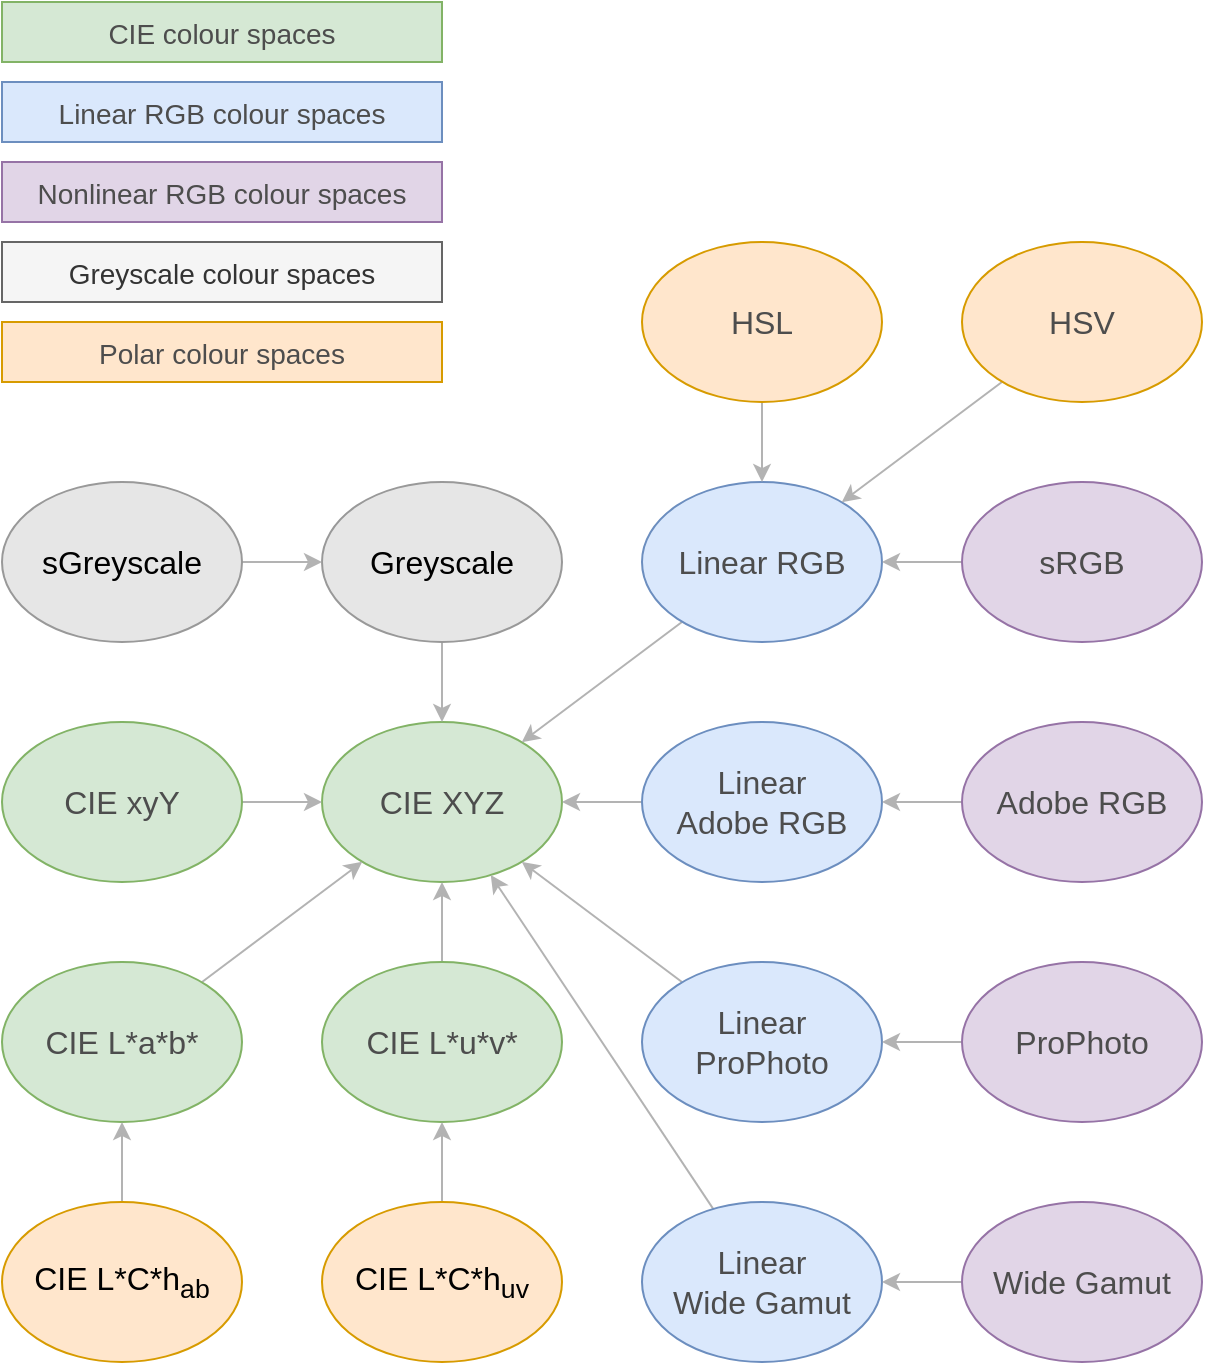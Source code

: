 <mxfile version="20.3.0" type="device"><diagram id="Pf03Co7wrEZyGWiGNzQr" name="Page-1"><mxGraphModel dx="1037" dy="1077" grid="1" gridSize="10" guides="1" tooltips="1" connect="1" arrows="1" fold="1" page="1" pageScale="1" pageWidth="827" pageHeight="1169" math="0" shadow="0"><root><mxCell id="0"/><mxCell id="1" parent="0"/><mxCell id="ugq9xhoPoMMtB-8sLs-u-1" value="&lt;font style=&quot;font-size: 16px&quot;&gt;CIE XYZ&lt;/font&gt;" style="ellipse;whiteSpace=wrap;html=1;fillColor=#d5e8d4;strokeColor=#82b366;fontColor=#4D4D4D;" parent="1" vertex="1"><mxGeometry x="240" y="440" width="120" height="80" as="geometry"/></mxCell><mxCell id="3Ti9v7OLtTtmN-eVyJbr-6" style="edgeStyle=none;rounded=0;orthogonalLoop=1;jettySize=auto;html=1;strokeColor=#B3B3B3;" parent="1" source="ugq9xhoPoMMtB-8sLs-u-2" target="ugq9xhoPoMMtB-8sLs-u-1" edge="1"><mxGeometry relative="1" as="geometry"/></mxCell><mxCell id="ugq9xhoPoMMtB-8sLs-u-2" value="&lt;font style=&quot;font-size: 16px&quot;&gt;CIE xyY&lt;/font&gt;" style="ellipse;whiteSpace=wrap;html=1;fillColor=#d5e8d4;strokeColor=#82b366;fontColor=#4D4D4D;" parent="1" vertex="1"><mxGeometry x="80" y="440" width="120" height="80" as="geometry"/></mxCell><mxCell id="ugq9xhoPoMMtB-8sLs-u-37" value="" style="rounded=0;orthogonalLoop=1;jettySize=auto;html=1;fontFamily=Helvetica;fontSize=14;fontColor=#4D4D4D;strokeColor=#B3B3B3;" parent="1" source="ugq9xhoPoMMtB-8sLs-u-3" target="ugq9xhoPoMMtB-8sLs-u-1" edge="1"><mxGeometry relative="1" as="geometry"/></mxCell><mxCell id="ugq9xhoPoMMtB-8sLs-u-3" value="&lt;font style=&quot;font-size: 16px&quot;&gt;CIE L*a*b*&lt;/font&gt;" style="ellipse;whiteSpace=wrap;html=1;fillColor=#d5e8d4;strokeColor=#82b366;fontColor=#4D4D4D;" parent="1" vertex="1"><mxGeometry x="80" y="560" width="120" height="80" as="geometry"/></mxCell><mxCell id="3Ti9v7OLtTtmN-eVyJbr-5" style="edgeStyle=none;rounded=0;orthogonalLoop=1;jettySize=auto;html=1;strokeColor=#B3B3B3;" parent="1" source="ugq9xhoPoMMtB-8sLs-u-4" target="ugq9xhoPoMMtB-8sLs-u-1" edge="1"><mxGeometry relative="1" as="geometry"/></mxCell><mxCell id="ugq9xhoPoMMtB-8sLs-u-4" value="&lt;font style=&quot;font-size: 16px&quot;&gt;CIE L*u*v*&lt;/font&gt;" style="ellipse;whiteSpace=wrap;html=1;fillColor=#d5e8d4;strokeColor=#82b366;fontColor=#4D4D4D;" parent="1" vertex="1"><mxGeometry x="240" y="560" width="120" height="80" as="geometry"/></mxCell><mxCell id="3Ti9v7OLtTtmN-eVyJbr-4" style="edgeStyle=none;rounded=0;orthogonalLoop=1;jettySize=auto;html=1;strokeColor=#B3B3B3;" parent="1" source="ugq9xhoPoMMtB-8sLs-u-5" target="ugq9xhoPoMMtB-8sLs-u-1" edge="1"><mxGeometry relative="1" as="geometry"/></mxCell><mxCell id="ugq9xhoPoMMtB-8sLs-u-5" value="&lt;font&gt;&lt;font style=&quot;font-size: 16px&quot;&gt;Linear RGB&lt;/font&gt;&lt;br&gt;&lt;/font&gt;" style="ellipse;whiteSpace=wrap;html=1;fillColor=#dae8fc;strokeColor=#6c8ebf;fontColor=#4D4D4D;" parent="1" vertex="1"><mxGeometry x="400" y="320" width="120" height="80" as="geometry"/></mxCell><mxCell id="3Ti9v7OLtTtmN-eVyJbr-3" style="edgeStyle=none;rounded=0;orthogonalLoop=1;jettySize=auto;html=1;strokeColor=#B3B3B3;" parent="1" source="ugq9xhoPoMMtB-8sLs-u-6" target="ugq9xhoPoMMtB-8sLs-u-1" edge="1"><mxGeometry relative="1" as="geometry"/></mxCell><mxCell id="ugq9xhoPoMMtB-8sLs-u-6" value="&lt;font&gt;&lt;font style=&quot;font-size: 16px&quot;&gt;Linear&lt;br&gt;Adobe RGB&lt;/font&gt;&lt;br&gt;&lt;/font&gt;" style="ellipse;whiteSpace=wrap;html=1;fillColor=#dae8fc;strokeColor=#6c8ebf;fontColor=#4D4D4D;" parent="1" vertex="1"><mxGeometry x="400" y="440" width="120" height="80" as="geometry"/></mxCell><mxCell id="3Ti9v7OLtTtmN-eVyJbr-1" style="edgeStyle=none;rounded=0;orthogonalLoop=1;jettySize=auto;html=1;strokeColor=#B3B3B3;" parent="1" source="ugq9xhoPoMMtB-8sLs-u-7" target="ugq9xhoPoMMtB-8sLs-u-1" edge="1"><mxGeometry relative="1" as="geometry"/></mxCell><mxCell id="ugq9xhoPoMMtB-8sLs-u-7" value="&lt;font&gt;&lt;font style=&quot;font-size: 16px&quot;&gt;Linear&lt;br&gt;ProPhoto&lt;/font&gt;&lt;br&gt;&lt;/font&gt;" style="ellipse;whiteSpace=wrap;html=1;fillColor=#dae8fc;strokeColor=#6c8ebf;fontColor=#4D4D4D;" parent="1" vertex="1"><mxGeometry x="400" y="560" width="120" height="80" as="geometry"/></mxCell><mxCell id="3Ti9v7OLtTtmN-eVyJbr-2" style="edgeStyle=none;rounded=0;orthogonalLoop=1;jettySize=auto;html=1;strokeColor=#B3B3B3;" parent="1" source="ugq9xhoPoMMtB-8sLs-u-8" target="ugq9xhoPoMMtB-8sLs-u-1" edge="1"><mxGeometry relative="1" as="geometry"/></mxCell><mxCell id="ugq9xhoPoMMtB-8sLs-u-8" value="&lt;font&gt;&lt;font style=&quot;font-size: 16px&quot;&gt;Linear&lt;br&gt;Wide Gamut&lt;/font&gt;&lt;br&gt;&lt;/font&gt;" style="ellipse;whiteSpace=wrap;html=1;fillColor=#dae8fc;strokeColor=#6c8ebf;fontColor=#4D4D4D;" parent="1" vertex="1"><mxGeometry x="400" y="680" width="120" height="80" as="geometry"/></mxCell><mxCell id="ugq9xhoPoMMtB-8sLs-u-52" value="" style="edgeStyle=none;rounded=0;orthogonalLoop=1;jettySize=auto;html=1;fontFamily=Helvetica;fontSize=14;fontColor=#4D4D4D;strokeColor=#B3B3B3;" parent="1" source="ugq9xhoPoMMtB-8sLs-u-9" target="ugq9xhoPoMMtB-8sLs-u-5" edge="1"><mxGeometry relative="1" as="geometry"/></mxCell><mxCell id="ugq9xhoPoMMtB-8sLs-u-9" value="&lt;font&gt;&lt;font style=&quot;font-size: 16px&quot;&gt;sRGB&lt;/font&gt;&lt;br&gt;&lt;/font&gt;" style="ellipse;whiteSpace=wrap;html=1;fillColor=#e1d5e7;strokeColor=#9673a6;fontColor=#4D4D4D;" parent="1" vertex="1"><mxGeometry x="560" y="320" width="120" height="80" as="geometry"/></mxCell><mxCell id="ugq9xhoPoMMtB-8sLs-u-53" value="" style="edgeStyle=none;rounded=0;orthogonalLoop=1;jettySize=auto;html=1;fontFamily=Helvetica;fontSize=14;fontColor=#4D4D4D;strokeColor=#B3B3B3;" parent="1" source="ugq9xhoPoMMtB-8sLs-u-10" target="ugq9xhoPoMMtB-8sLs-u-6" edge="1"><mxGeometry relative="1" as="geometry"/></mxCell><mxCell id="ugq9xhoPoMMtB-8sLs-u-10" value="&lt;font&gt;&lt;font style=&quot;font-size: 16px&quot;&gt;Adobe RGB&lt;/font&gt;&lt;br&gt;&lt;/font&gt;" style="ellipse;whiteSpace=wrap;html=1;fillColor=#e1d5e7;strokeColor=#9673a6;fontColor=#4D4D4D;" parent="1" vertex="1"><mxGeometry x="560" y="440" width="120" height="80" as="geometry"/></mxCell><mxCell id="ugq9xhoPoMMtB-8sLs-u-54" value="" style="edgeStyle=none;rounded=0;orthogonalLoop=1;jettySize=auto;html=1;fontFamily=Helvetica;fontSize=14;fontColor=#4D4D4D;strokeColor=#B3B3B3;" parent="1" source="ugq9xhoPoMMtB-8sLs-u-11" target="ugq9xhoPoMMtB-8sLs-u-7" edge="1"><mxGeometry relative="1" as="geometry"/></mxCell><mxCell id="ugq9xhoPoMMtB-8sLs-u-11" value="&lt;font&gt;&lt;font style=&quot;font-size: 16px&quot;&gt;ProPhoto&lt;/font&gt;&lt;br&gt;&lt;/font&gt;" style="ellipse;whiteSpace=wrap;html=1;fillColor=#e1d5e7;strokeColor=#9673a6;fontColor=#4D4D4D;" parent="1" vertex="1"><mxGeometry x="560" y="560" width="120" height="80" as="geometry"/></mxCell><mxCell id="ugq9xhoPoMMtB-8sLs-u-55" value="" style="edgeStyle=none;rounded=0;orthogonalLoop=1;jettySize=auto;html=1;fontFamily=Helvetica;fontSize=14;fontColor=#4D4D4D;strokeColor=#B3B3B3;" parent="1" source="ugq9xhoPoMMtB-8sLs-u-12" target="ugq9xhoPoMMtB-8sLs-u-8" edge="1"><mxGeometry relative="1" as="geometry"/></mxCell><mxCell id="ugq9xhoPoMMtB-8sLs-u-12" value="&lt;font&gt;&lt;font style=&quot;font-size: 16px&quot;&gt;Wide Gamut&lt;/font&gt;&lt;br&gt;&lt;/font&gt;" style="ellipse;whiteSpace=wrap;html=1;fillColor=#e1d5e7;strokeColor=#9673a6;fontColor=#4D4D4D;" parent="1" vertex="1"><mxGeometry x="560" y="680" width="120" height="80" as="geometry"/></mxCell><mxCell id="ugq9xhoPoMMtB-8sLs-u-50" value="" style="edgeStyle=none;rounded=0;orthogonalLoop=1;jettySize=auto;html=1;fontFamily=Helvetica;fontSize=14;fontColor=#4D4D4D;strokeColor=#B3B3B3;" parent="1" source="ugq9xhoPoMMtB-8sLs-u-13" target="ugq9xhoPoMMtB-8sLs-u-5" edge="1"><mxGeometry relative="1" as="geometry"/></mxCell><mxCell id="ugq9xhoPoMMtB-8sLs-u-13" value="&lt;font&gt;&lt;font style=&quot;font-size: 16px&quot;&gt;HSL&lt;/font&gt;&lt;br&gt;&lt;/font&gt;" style="ellipse;whiteSpace=wrap;html=1;fillColor=#ffe6cc;strokeColor=#d79b00;fontColor=#4D4D4D;" parent="1" vertex="1"><mxGeometry x="400" y="200" width="120" height="80" as="geometry"/></mxCell><mxCell id="ugq9xhoPoMMtB-8sLs-u-51" value="" style="edgeStyle=none;rounded=0;orthogonalLoop=1;jettySize=auto;html=1;fontFamily=Helvetica;fontSize=14;fontColor=#4D4D4D;strokeColor=#B3B3B3;" parent="1" source="ugq9xhoPoMMtB-8sLs-u-14" target="ugq9xhoPoMMtB-8sLs-u-5" edge="1"><mxGeometry relative="1" as="geometry"/></mxCell><mxCell id="ugq9xhoPoMMtB-8sLs-u-14" value="&lt;font&gt;&lt;font style=&quot;font-size: 16px&quot;&gt;HSV&lt;/font&gt;&lt;br&gt;&lt;/font&gt;" style="ellipse;whiteSpace=wrap;html=1;fillColor=#ffe6cc;strokeColor=#d79b00;fontColor=#4D4D4D;" parent="1" vertex="1"><mxGeometry x="560" y="200" width="120" height="80" as="geometry"/></mxCell><mxCell id="ugq9xhoPoMMtB-8sLs-u-15" value="&lt;span style=&quot;font-size: 14px ; text-align: left&quot;&gt;CIE colour spaces&lt;/span&gt;" style="rounded=0;whiteSpace=wrap;html=1;fontFamily=Helvetica;fontSize=16;fontColor=#4D4D4D;strokeColor=#82b366;fillColor=#d5e8d4;" parent="1" vertex="1"><mxGeometry x="80" y="80" width="220" height="30" as="geometry"/></mxCell><mxCell id="ugq9xhoPoMMtB-8sLs-u-30" value="&lt;span style=&quot;font-size: 14px ; text-align: left&quot;&gt;Linear RGB colour spaces&lt;/span&gt;" style="rounded=0;whiteSpace=wrap;html=1;fontFamily=Helvetica;fontSize=16;strokeColor=#6c8ebf;fillColor=#dae8fc;fontColor=#4D4D4D;" parent="1" vertex="1"><mxGeometry x="80" y="120" width="220" height="30" as="geometry"/></mxCell><mxCell id="ugq9xhoPoMMtB-8sLs-u-32" value="&lt;span style=&quot;font-size: 14px ; text-align: left&quot;&gt;Nonlinear RGB colour spaces&lt;/span&gt;" style="rounded=0;whiteSpace=wrap;html=1;fontFamily=Helvetica;fontSize=16;strokeColor=#9673a6;fillColor=#e1d5e7;fontColor=#4D4D4D;" parent="1" vertex="1"><mxGeometry x="80" y="160" width="220" height="30" as="geometry"/></mxCell><mxCell id="ugq9xhoPoMMtB-8sLs-u-34" value="&lt;span style=&quot;font-size: 14px ; text-align: left&quot;&gt;Greyscale colour spaces&lt;/span&gt;" style="rounded=0;whiteSpace=wrap;html=1;fontFamily=Helvetica;fontSize=16;strokeColor=#666666;fillColor=#f5f5f5;fontColor=#333333;" parent="1" vertex="1"><mxGeometry x="80" y="200" width="220" height="30" as="geometry"/></mxCell><mxCell id="3Ti9v7OLtTtmN-eVyJbr-9" style="edgeStyle=none;rounded=0;orthogonalLoop=1;jettySize=auto;html=1;strokeColor=#B3B3B3;" parent="1" source="3Ti9v7OLtTtmN-eVyJbr-7" target="ugq9xhoPoMMtB-8sLs-u-3" edge="1"><mxGeometry relative="1" as="geometry"/></mxCell><mxCell id="3Ti9v7OLtTtmN-eVyJbr-7" value="&lt;font style=&quot;font-size: 16px&quot;&gt;CIE L*C*h&lt;sub&gt;ab&lt;/sub&gt;&lt;/font&gt;" style="ellipse;whiteSpace=wrap;html=1;fillColor=#ffe6cc;strokeColor=#d79b00;" parent="1" vertex="1"><mxGeometry x="80" y="680" width="120" height="80" as="geometry"/></mxCell><mxCell id="3Ti9v7OLtTtmN-eVyJbr-10" style="edgeStyle=none;rounded=0;orthogonalLoop=1;jettySize=auto;html=1;strokeColor=#B3B3B3;" parent="1" source="3Ti9v7OLtTtmN-eVyJbr-8" target="ugq9xhoPoMMtB-8sLs-u-4" edge="1"><mxGeometry relative="1" as="geometry"/></mxCell><mxCell id="3Ti9v7OLtTtmN-eVyJbr-8" value="&lt;font style=&quot;font-size: 16px&quot;&gt;CIE L*C*h&lt;sub&gt;uv&lt;/sub&gt;&lt;/font&gt;" style="ellipse;whiteSpace=wrap;html=1;fillColor=#ffe6cc;strokeColor=#d79b00;" parent="1" vertex="1"><mxGeometry x="240" y="680" width="120" height="80" as="geometry"/></mxCell><mxCell id="5ragwCzlcWzpxLkV4uUJ-1" value="&lt;span style=&quot;font-size: 14px ; text-align: left&quot;&gt;Polar colour spaces&lt;/span&gt;" style="rounded=0;whiteSpace=wrap;html=1;fontFamily=Helvetica;fontSize=16;strokeColor=#d79b00;fillColor=#ffe6cc;fontColor=#4D4D4D;" parent="1" vertex="1"><mxGeometry x="80" y="240" width="220" height="30" as="geometry"/></mxCell><mxCell id="5ragwCzlcWzpxLkV4uUJ-6" style="edgeStyle=none;shape=connector;rounded=0;orthogonalLoop=1;jettySize=auto;html=1;labelBackgroundColor=default;fontFamily=Helvetica;fontSize=11;fontColor=default;endArrow=classic;strokeColor=#B3B3B3;" parent="1" source="5ragwCzlcWzpxLkV4uUJ-2" target="ugq9xhoPoMMtB-8sLs-u-1" edge="1"><mxGeometry relative="1" as="geometry"/></mxCell><mxCell id="5ragwCzlcWzpxLkV4uUJ-2" value="&lt;font style=&quot;font-size: 16px&quot;&gt;Greyscale&lt;/font&gt;" style="ellipse;whiteSpace=wrap;html=1;fillColor=#E6E6E6;strokeColor=#999999;" parent="1" vertex="1"><mxGeometry x="240" y="320" width="120" height="80" as="geometry"/></mxCell><mxCell id="5ragwCzlcWzpxLkV4uUJ-5" style="edgeStyle=none;shape=connector;rounded=0;orthogonalLoop=1;jettySize=auto;html=1;labelBackgroundColor=default;fontFamily=Helvetica;fontSize=11;fontColor=default;endArrow=classic;strokeColor=#B3B3B3;" parent="1" source="5ragwCzlcWzpxLkV4uUJ-3" target="5ragwCzlcWzpxLkV4uUJ-2" edge="1"><mxGeometry relative="1" as="geometry"/></mxCell><mxCell id="5ragwCzlcWzpxLkV4uUJ-3" value="&lt;font style=&quot;font-size: 16px&quot;&gt;sGreyscale&lt;/font&gt;" style="ellipse;whiteSpace=wrap;html=1;fillColor=#E6E6E6;strokeColor=#999999;" parent="1" vertex="1"><mxGeometry x="80" y="320" width="120" height="80" as="geometry"/></mxCell></root></mxGraphModel></diagram></mxfile>